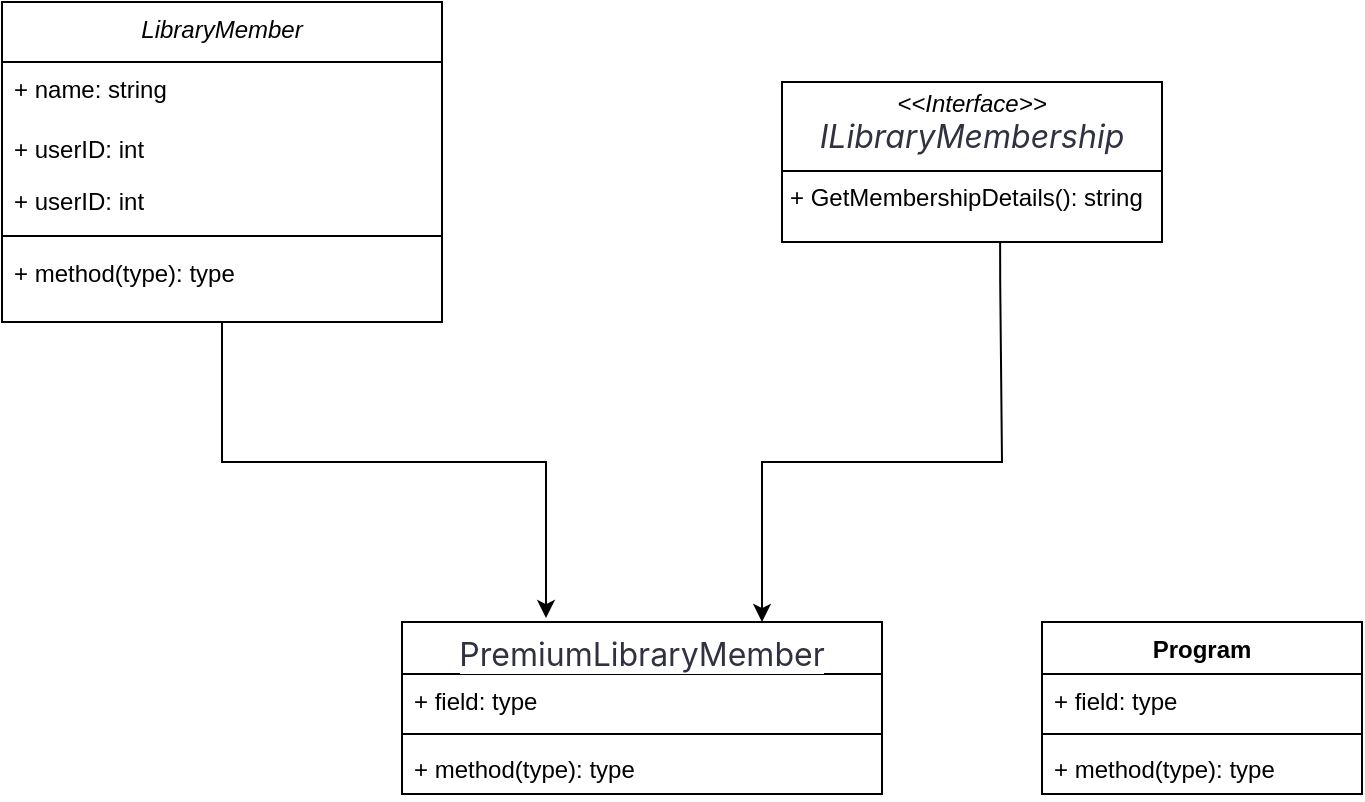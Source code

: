 <mxfile version="26.0.8">
  <diagram name="Page-1" id="b520641d-4fe3-3701-9064-5fc419738815">
    <mxGraphModel dx="1426" dy="781" grid="1" gridSize="10" guides="1" tooltips="1" connect="1" arrows="1" fold="1" page="1" pageScale="1" pageWidth="1100" pageHeight="850" background="none" math="0" shadow="0">
      <root>
        <mxCell id="0" />
        <mxCell id="1" parent="0" />
        <mxCell id="SU25gj_TBt7m0_PYnzho-23" value="&lt;span style=&quot;color: rgb(48, 49, 65); font-family: &amp;quot;Udemy Sans&amp;quot;, &amp;quot;SF Pro Text&amp;quot;, -apple-system, BlinkMacSystemFont, Roboto, &amp;quot;Segoe UI&amp;quot;, Helvetica, Arial, sans-serif, &amp;quot;Apple Color Emoji&amp;quot;, &amp;quot;Segoe UI Emoji&amp;quot;, &amp;quot;Segoe UI Symbol&amp;quot;; font-size: 16px; font-weight: 400; text-align: start; background-color: rgb(255, 255, 255);&quot;&gt;PremiumLibraryMember&lt;/span&gt;" style="swimlane;fontStyle=1;align=center;verticalAlign=top;childLayout=stackLayout;horizontal=1;startSize=26;horizontalStack=0;resizeParent=1;resizeParentMax=0;resizeLast=0;collapsible=1;marginBottom=0;whiteSpace=wrap;html=1;" vertex="1" parent="1">
          <mxGeometry x="300" y="480" width="240" height="86" as="geometry" />
        </mxCell>
        <mxCell id="SU25gj_TBt7m0_PYnzho-24" value="+ field: type" style="text;strokeColor=none;fillColor=none;align=left;verticalAlign=top;spacingLeft=4;spacingRight=4;overflow=hidden;rotatable=0;points=[[0,0.5],[1,0.5]];portConstraint=eastwest;whiteSpace=wrap;html=1;" vertex="1" parent="SU25gj_TBt7m0_PYnzho-23">
          <mxGeometry y="26" width="240" height="26" as="geometry" />
        </mxCell>
        <mxCell id="SU25gj_TBt7m0_PYnzho-25" value="" style="line;strokeWidth=1;fillColor=none;align=left;verticalAlign=middle;spacingTop=-1;spacingLeft=3;spacingRight=3;rotatable=0;labelPosition=right;points=[];portConstraint=eastwest;strokeColor=inherit;" vertex="1" parent="SU25gj_TBt7m0_PYnzho-23">
          <mxGeometry y="52" width="240" height="8" as="geometry" />
        </mxCell>
        <mxCell id="SU25gj_TBt7m0_PYnzho-26" value="+ method(type): type" style="text;strokeColor=none;fillColor=none;align=left;verticalAlign=top;spacingLeft=4;spacingRight=4;overflow=hidden;rotatable=0;points=[[0,0.5],[1,0.5]];portConstraint=eastwest;whiteSpace=wrap;html=1;" vertex="1" parent="SU25gj_TBt7m0_PYnzho-23">
          <mxGeometry y="60" width="240" height="26" as="geometry" />
        </mxCell>
        <mxCell id="SU25gj_TBt7m0_PYnzho-53" style="edgeStyle=orthogonalEdgeStyle;rounded=0;orthogonalLoop=1;jettySize=auto;html=1;entryX=0.3;entryY=-0.023;entryDx=0;entryDy=0;entryPerimeter=0;" edge="1" parent="1" source="SU25gj_TBt7m0_PYnzho-28" target="SU25gj_TBt7m0_PYnzho-23">
          <mxGeometry relative="1" as="geometry">
            <Array as="points">
              <mxPoint x="210" y="400" />
              <mxPoint x="372" y="400" />
            </Array>
          </mxGeometry>
        </mxCell>
        <mxCell id="SU25gj_TBt7m0_PYnzho-28" value="&lt;i style=&quot;font-weight: 400;&quot;&gt;LibraryMember&lt;/i&gt;" style="swimlane;fontStyle=1;align=center;verticalAlign=top;childLayout=stackLayout;horizontal=1;startSize=30;horizontalStack=0;resizeParent=1;resizeParentMax=0;resizeLast=0;collapsible=1;marginBottom=0;whiteSpace=wrap;html=1;" vertex="1" parent="1">
          <mxGeometry x="100" y="170" width="220" height="160" as="geometry">
            <mxRectangle x="80" y="320" width="120" height="30" as="alternateBounds" />
          </mxGeometry>
        </mxCell>
        <mxCell id="SU25gj_TBt7m0_PYnzho-29" value="+ name: string&lt;span style=&quot;white-space: pre;&quot;&gt;&#x9;&lt;/span&gt;" style="text;strokeColor=none;fillColor=none;align=left;verticalAlign=top;spacingLeft=4;spacingRight=4;overflow=hidden;rotatable=0;points=[[0,0.5],[1,0.5]];portConstraint=eastwest;whiteSpace=wrap;html=1;" vertex="1" parent="SU25gj_TBt7m0_PYnzho-28">
          <mxGeometry y="30" width="220" height="30" as="geometry" />
        </mxCell>
        <mxCell id="SU25gj_TBt7m0_PYnzho-49" value="+ userID: int" style="text;strokeColor=none;fillColor=none;align=left;verticalAlign=top;spacingLeft=4;spacingRight=4;overflow=hidden;rotatable=0;points=[[0,0.5],[1,0.5]];portConstraint=eastwest;whiteSpace=wrap;html=1;" vertex="1" parent="SU25gj_TBt7m0_PYnzho-28">
          <mxGeometry y="60" width="220" height="26" as="geometry" />
        </mxCell>
        <mxCell id="SU25gj_TBt7m0_PYnzho-48" value="+ userID: int" style="text;strokeColor=none;fillColor=none;align=left;verticalAlign=top;spacingLeft=4;spacingRight=4;overflow=hidden;rotatable=0;points=[[0,0.5],[1,0.5]];portConstraint=eastwest;whiteSpace=wrap;html=1;" vertex="1" parent="SU25gj_TBt7m0_PYnzho-28">
          <mxGeometry y="86" width="220" height="26" as="geometry" />
        </mxCell>
        <mxCell id="SU25gj_TBt7m0_PYnzho-30" value="" style="line;strokeWidth=1;fillColor=none;align=left;verticalAlign=middle;spacingTop=-1;spacingLeft=3;spacingRight=3;rotatable=0;labelPosition=right;points=[];portConstraint=eastwest;strokeColor=inherit;" vertex="1" parent="SU25gj_TBt7m0_PYnzho-28">
          <mxGeometry y="112" width="220" height="10" as="geometry" />
        </mxCell>
        <mxCell id="SU25gj_TBt7m0_PYnzho-31" value="+ method(type): type" style="text;strokeColor=none;fillColor=none;align=left;verticalAlign=top;spacingLeft=4;spacingRight=4;overflow=hidden;rotatable=0;points=[[0,0.5],[1,0.5]];portConstraint=eastwest;whiteSpace=wrap;html=1;" vertex="1" parent="SU25gj_TBt7m0_PYnzho-28">
          <mxGeometry y="122" width="220" height="38" as="geometry" />
        </mxCell>
        <mxCell id="SU25gj_TBt7m0_PYnzho-57" value="Program" style="swimlane;fontStyle=1;align=center;verticalAlign=top;childLayout=stackLayout;horizontal=1;startSize=26;horizontalStack=0;resizeParent=1;resizeParentMax=0;resizeLast=0;collapsible=1;marginBottom=0;whiteSpace=wrap;html=1;" vertex="1" parent="1">
          <mxGeometry x="620" y="480" width="160" height="86" as="geometry" />
        </mxCell>
        <mxCell id="SU25gj_TBt7m0_PYnzho-58" value="+ field: type" style="text;strokeColor=none;fillColor=none;align=left;verticalAlign=top;spacingLeft=4;spacingRight=4;overflow=hidden;rotatable=0;points=[[0,0.5],[1,0.5]];portConstraint=eastwest;whiteSpace=wrap;html=1;" vertex="1" parent="SU25gj_TBt7m0_PYnzho-57">
          <mxGeometry y="26" width="160" height="26" as="geometry" />
        </mxCell>
        <mxCell id="SU25gj_TBt7m0_PYnzho-59" value="" style="line;strokeWidth=1;fillColor=none;align=left;verticalAlign=middle;spacingTop=-1;spacingLeft=3;spacingRight=3;rotatable=0;labelPosition=right;points=[];portConstraint=eastwest;strokeColor=inherit;" vertex="1" parent="SU25gj_TBt7m0_PYnzho-57">
          <mxGeometry y="52" width="160" height="8" as="geometry" />
        </mxCell>
        <mxCell id="SU25gj_TBt7m0_PYnzho-60" value="+ method(type): type" style="text;strokeColor=none;fillColor=none;align=left;verticalAlign=top;spacingLeft=4;spacingRight=4;overflow=hidden;rotatable=0;points=[[0,0.5],[1,0.5]];portConstraint=eastwest;whiteSpace=wrap;html=1;" vertex="1" parent="SU25gj_TBt7m0_PYnzho-57">
          <mxGeometry y="60" width="160" height="26" as="geometry" />
        </mxCell>
        <mxCell id="SU25gj_TBt7m0_PYnzho-65" value="&lt;p style=&quot;margin:0px;margin-top:4px;text-align:center;&quot;&gt;&lt;i&gt;&amp;lt;&amp;lt;Interface&amp;gt;&amp;gt;&lt;/i&gt;&lt;br&gt;&lt;span style=&quot;color: rgb(48, 49, 65); font-family: &amp;quot;Udemy Sans&amp;quot;, &amp;quot;SF Pro Text&amp;quot;, -apple-system, BlinkMacSystemFont, Roboto, &amp;quot;Segoe UI&amp;quot;, Helvetica, Arial, sans-serif, &amp;quot;Apple Color Emoji&amp;quot;, &amp;quot;Segoe UI Emoji&amp;quot;, &amp;quot;Segoe UI Symbol&amp;quot;; font-size: 16px; text-align: start; background-color: rgb(255, 255, 255);&quot;&gt;&lt;i&gt;ILibraryMembership&lt;/i&gt;&lt;/span&gt;&lt;/p&gt;&lt;hr size=&quot;1&quot; style=&quot;border-style:solid;&quot;&gt;&lt;p style=&quot;margin:0px;margin-left:4px;&quot;&gt;+ GetMembershipDetails(): string&lt;br&gt;&lt;/p&gt;" style="verticalAlign=top;align=left;overflow=fill;html=1;whiteSpace=wrap;" vertex="1" parent="1">
          <mxGeometry x="490" y="210" width="190" height="80" as="geometry" />
        </mxCell>
        <mxCell id="SU25gj_TBt7m0_PYnzho-66" style="edgeStyle=orthogonalEdgeStyle;rounded=0;orthogonalLoop=1;jettySize=auto;html=1;entryX=0.75;entryY=0;entryDx=0;entryDy=0;entryPerimeter=0;exitX=0.574;exitY=1;exitDx=0;exitDy=0;exitPerimeter=0;" edge="1" parent="1" source="SU25gj_TBt7m0_PYnzho-65" target="SU25gj_TBt7m0_PYnzho-23">
          <mxGeometry relative="1" as="geometry">
            <Array as="points">
              <mxPoint x="599" y="310" />
              <mxPoint x="600" y="400" />
              <mxPoint x="480" y="400" />
            </Array>
          </mxGeometry>
        </mxCell>
      </root>
    </mxGraphModel>
  </diagram>
</mxfile>
